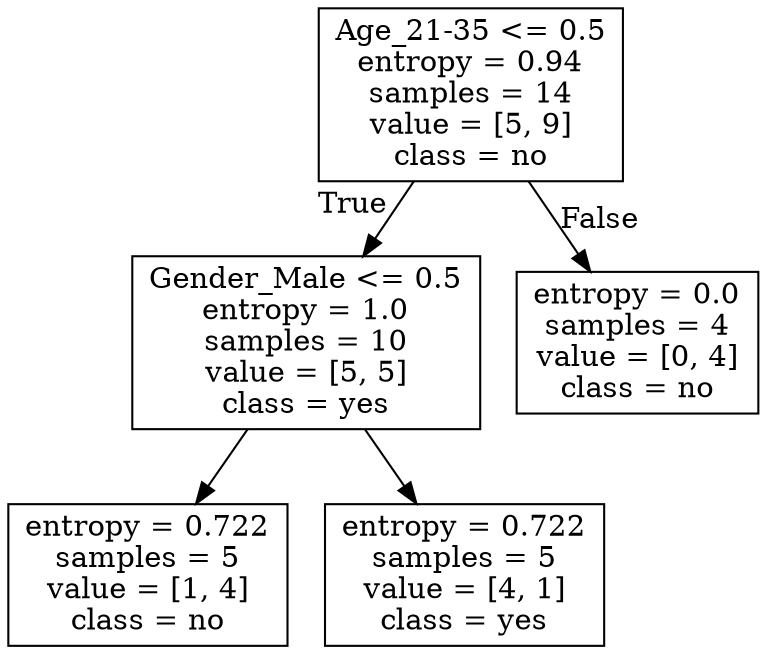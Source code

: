 digraph Tree {
node [shape=box] ;
0 [label="Age_21-35 <= 0.5\nentropy = 0.94\nsamples = 14\nvalue = [5, 9]\nclass = no"] ;
1 [label="Gender_Male <= 0.5\nentropy = 1.0\nsamples = 10\nvalue = [5, 5]\nclass = yes"] ;
0 -> 1 [labeldistance=2.5, labelangle=45, headlabel="True"] ;
2 [label="entropy = 0.722\nsamples = 5\nvalue = [1, 4]\nclass = no"] ;
1 -> 2 ;
3 [label="entropy = 0.722\nsamples = 5\nvalue = [4, 1]\nclass = yes"] ;
1 -> 3 ;
4 [label="entropy = 0.0\nsamples = 4\nvalue = [0, 4]\nclass = no"] ;
0 -> 4 [labeldistance=2.5, labelangle=-45, headlabel="False"] ;
}